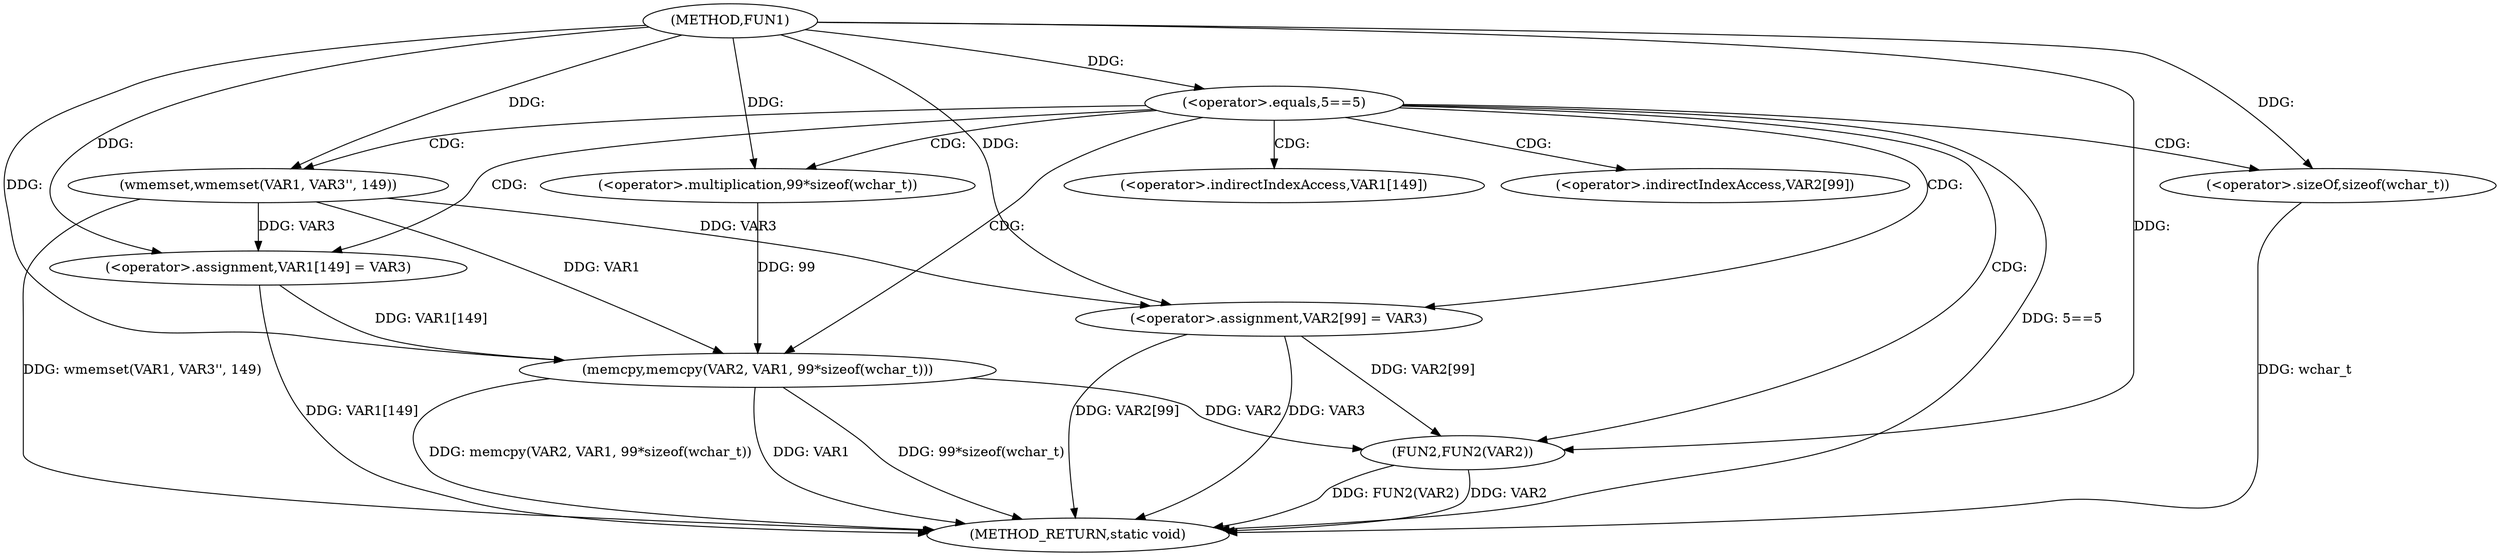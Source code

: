 digraph FUN1 {  
"1000100" [label = "(METHOD,FUN1)" ]
"1000133" [label = "(METHOD_RETURN,static void)" ]
"1000103" [label = "(<operator>.equals,5==5)" ]
"1000110" [label = "(wmemset,wmemset(VAR1, VAR3'', 149))" ]
"1000114" [label = "(<operator>.assignment,VAR1[149] = VAR3)" ]
"1000119" [label = "(memcpy,memcpy(VAR2, VAR1, 99*sizeof(wchar_t)))" ]
"1000122" [label = "(<operator>.multiplication,99*sizeof(wchar_t))" ]
"1000124" [label = "(<operator>.sizeOf,sizeof(wchar_t))" ]
"1000126" [label = "(<operator>.assignment,VAR2[99] = VAR3)" ]
"1000131" [label = "(FUN2,FUN2(VAR2))" ]
"1000115" [label = "(<operator>.indirectIndexAccess,VAR1[149])" ]
"1000127" [label = "(<operator>.indirectIndexAccess,VAR2[99])" ]
  "1000124" -> "1000133"  [ label = "DDG: wchar_t"] 
  "1000131" -> "1000133"  [ label = "DDG: VAR2"] 
  "1000103" -> "1000133"  [ label = "DDG: 5==5"] 
  "1000126" -> "1000133"  [ label = "DDG: VAR2[99]"] 
  "1000110" -> "1000133"  [ label = "DDG: wmemset(VAR1, VAR3'', 149)"] 
  "1000119" -> "1000133"  [ label = "DDG: 99*sizeof(wchar_t)"] 
  "1000119" -> "1000133"  [ label = "DDG: memcpy(VAR2, VAR1, 99*sizeof(wchar_t))"] 
  "1000126" -> "1000133"  [ label = "DDG: VAR3"] 
  "1000114" -> "1000133"  [ label = "DDG: VAR1[149]"] 
  "1000119" -> "1000133"  [ label = "DDG: VAR1"] 
  "1000131" -> "1000133"  [ label = "DDG: FUN2(VAR2)"] 
  "1000100" -> "1000103"  [ label = "DDG: "] 
  "1000100" -> "1000110"  [ label = "DDG: "] 
  "1000110" -> "1000114"  [ label = "DDG: VAR3"] 
  "1000100" -> "1000114"  [ label = "DDG: "] 
  "1000100" -> "1000119"  [ label = "DDG: "] 
  "1000114" -> "1000119"  [ label = "DDG: VAR1[149]"] 
  "1000110" -> "1000119"  [ label = "DDG: VAR1"] 
  "1000122" -> "1000119"  [ label = "DDG: 99"] 
  "1000100" -> "1000122"  [ label = "DDG: "] 
  "1000100" -> "1000124"  [ label = "DDG: "] 
  "1000100" -> "1000126"  [ label = "DDG: "] 
  "1000110" -> "1000126"  [ label = "DDG: VAR3"] 
  "1000126" -> "1000131"  [ label = "DDG: VAR2[99]"] 
  "1000119" -> "1000131"  [ label = "DDG: VAR2"] 
  "1000100" -> "1000131"  [ label = "DDG: "] 
  "1000103" -> "1000110"  [ label = "CDG: "] 
  "1000103" -> "1000124"  [ label = "CDG: "] 
  "1000103" -> "1000119"  [ label = "CDG: "] 
  "1000103" -> "1000131"  [ label = "CDG: "] 
  "1000103" -> "1000114"  [ label = "CDG: "] 
  "1000103" -> "1000115"  [ label = "CDG: "] 
  "1000103" -> "1000127"  [ label = "CDG: "] 
  "1000103" -> "1000122"  [ label = "CDG: "] 
  "1000103" -> "1000126"  [ label = "CDG: "] 
}

